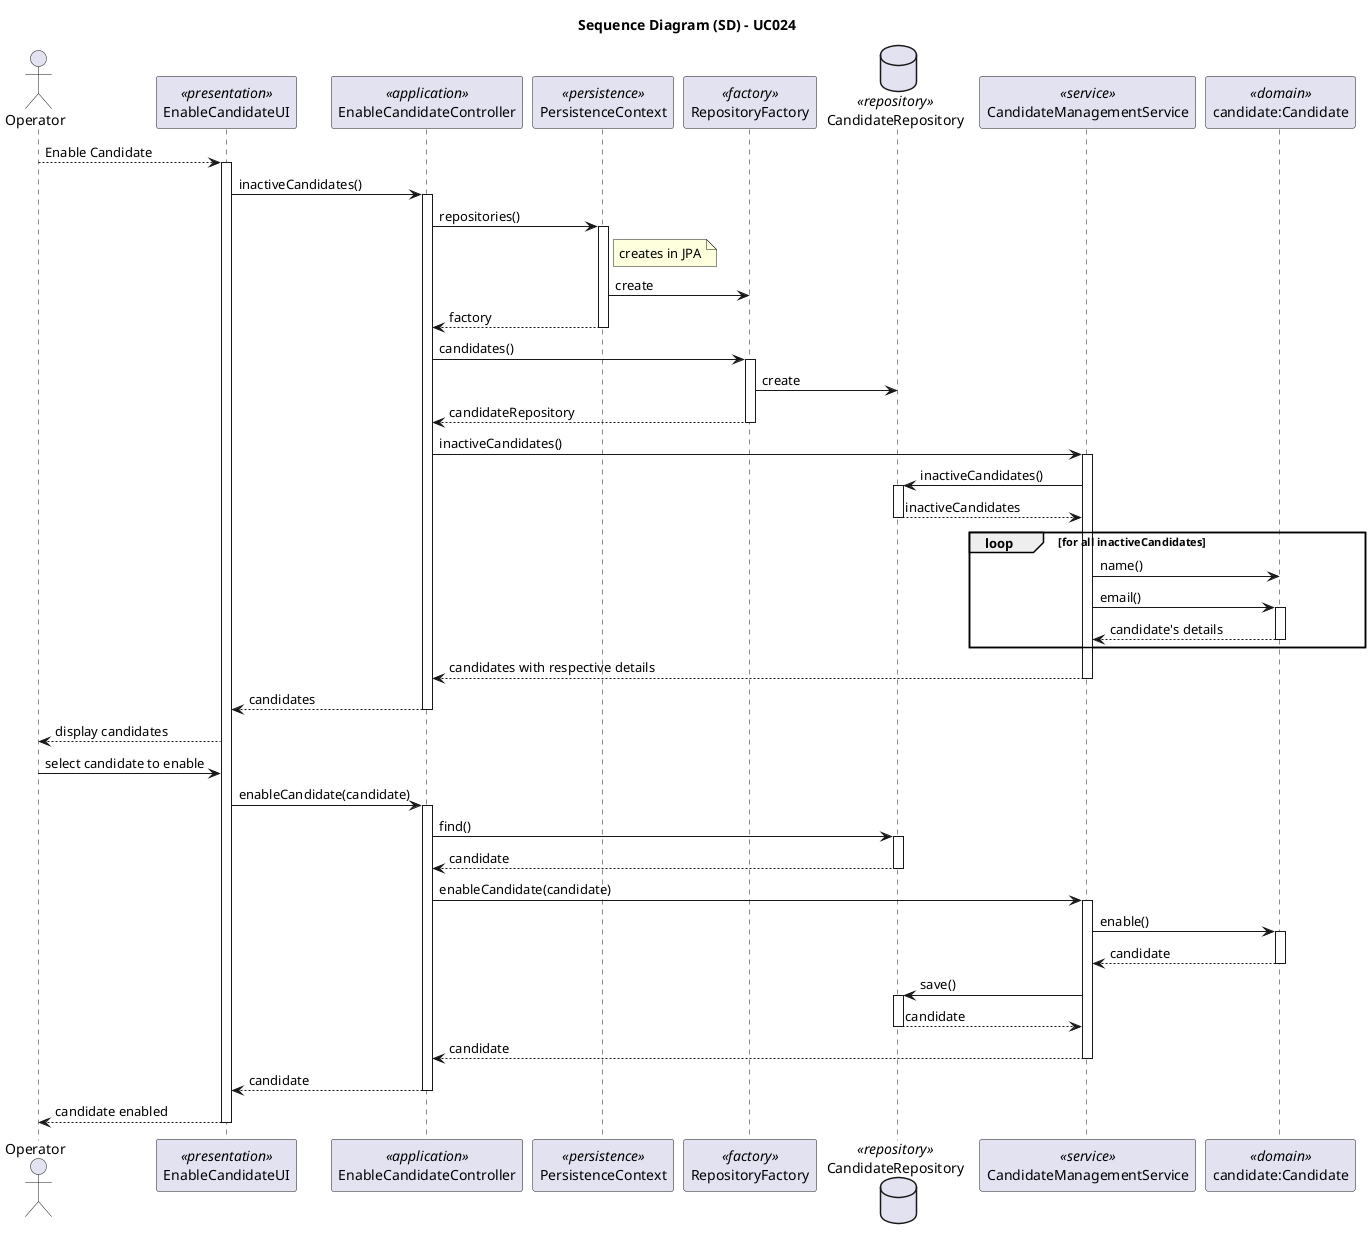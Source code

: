 @startuml
skinparam packageStyle rectangle
skinparam shadowing false
skinparam linetype polyline

skinparam classAttributeIconSize 0

title Sequence Diagram (SD) - UC024

actor Operator as Actor
participant EnableCandidateUI as UI <<presentation>>
participant EnableCandidateController as Controller <<application>>
participant PersistenceContext as Persistence <<persistence>>
participant RepositoryFactory as Factory <<factory>>
database CandidateRepository as Repository <<repository>>
participant CandidateManagementService as Service <<service>>
participant "candidate:Candidate" as Domain <<domain>>

Actor --> UI: Enable Candidate
activate UI
    UI -> Controller: inactiveCandidates()
    activate Controller

        Controller -> Persistence: repositories()
        activate Persistence
            note right of Persistence: creates in JPA
            Persistence -> Factory: create
            Persistence --> Controller: factory
        deactivate Persistence

        Controller -> Factory: candidates()
        activate Factory
            Factory -> Repository: create
            Factory --> Controller: candidateRepository
        deactivate Factory

        Controller -> Service: inactiveCandidates()
        activate Service

            Service -> Repository: inactiveCandidates()
            activate Repository

                Repository --> Service: inactiveCandidates
            deactivate Repository

            loop for all inactiveCandidates
                Service -> Domain: name()
                Service -> Domain: email()
                activate Domain

                    Domain --> Service: candidate's details
                deactivate Domain
            end loop

            Service --> Controller: candidates with respective details
        deactivate Service

        Controller --> UI: candidates
    deactivate Controller

    UI --> Actor: display candidates

    Actor -> UI: select candidate to enable

    UI -> Controller: enableCandidate(candidate)
    activate Controller

        Controller -> Repository: find()
        activate Repository

            Repository --> Controller: candidate
        deactivate Repository

        Controller -> Service: enableCandidate(candidate)
        activate Service

            Service -> Domain: enable()
            activate Domain

                Domain --> Service: candidate
            deactivate Domain

            Service -> Repository: save()
            activate Repository

                Repository --> Service: candidate
            deactivate Repository

            Service --> Controller: candidate
        deactivate Service

        Controller --> UI: candidate
    deactivate Controller

    UI --> Actor: candidate enabled
deactivate UI

@enduml